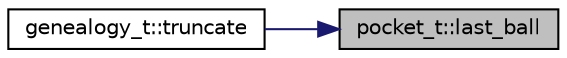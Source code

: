 digraph "pocket_t::last_ball"
{
 // LATEX_PDF_SIZE
  edge [fontname="Helvetica",fontsize="10",labelfontname="Helvetica",labelfontsize="10"];
  node [fontname="Helvetica",fontsize="10",shape=record];
  rankdir="RL";
  Node1 [label="pocket_t::last_ball",height=0.2,width=0.4,color="black", fillcolor="grey75", style="filled", fontcolor="black",tooltip="retrieve the last ball"];
  Node1 -> Node2 [dir="back",color="midnightblue",fontsize="10",style="solid",fontname="Helvetica"];
  Node2 [label="genealogy_t::truncate",height=0.2,width=0.4,color="black", fillcolor="white", style="filled",URL="$classgenealogy__t.html#a72148a28fcdca2a58aa2c50784898159",tooltip=" "];
}
